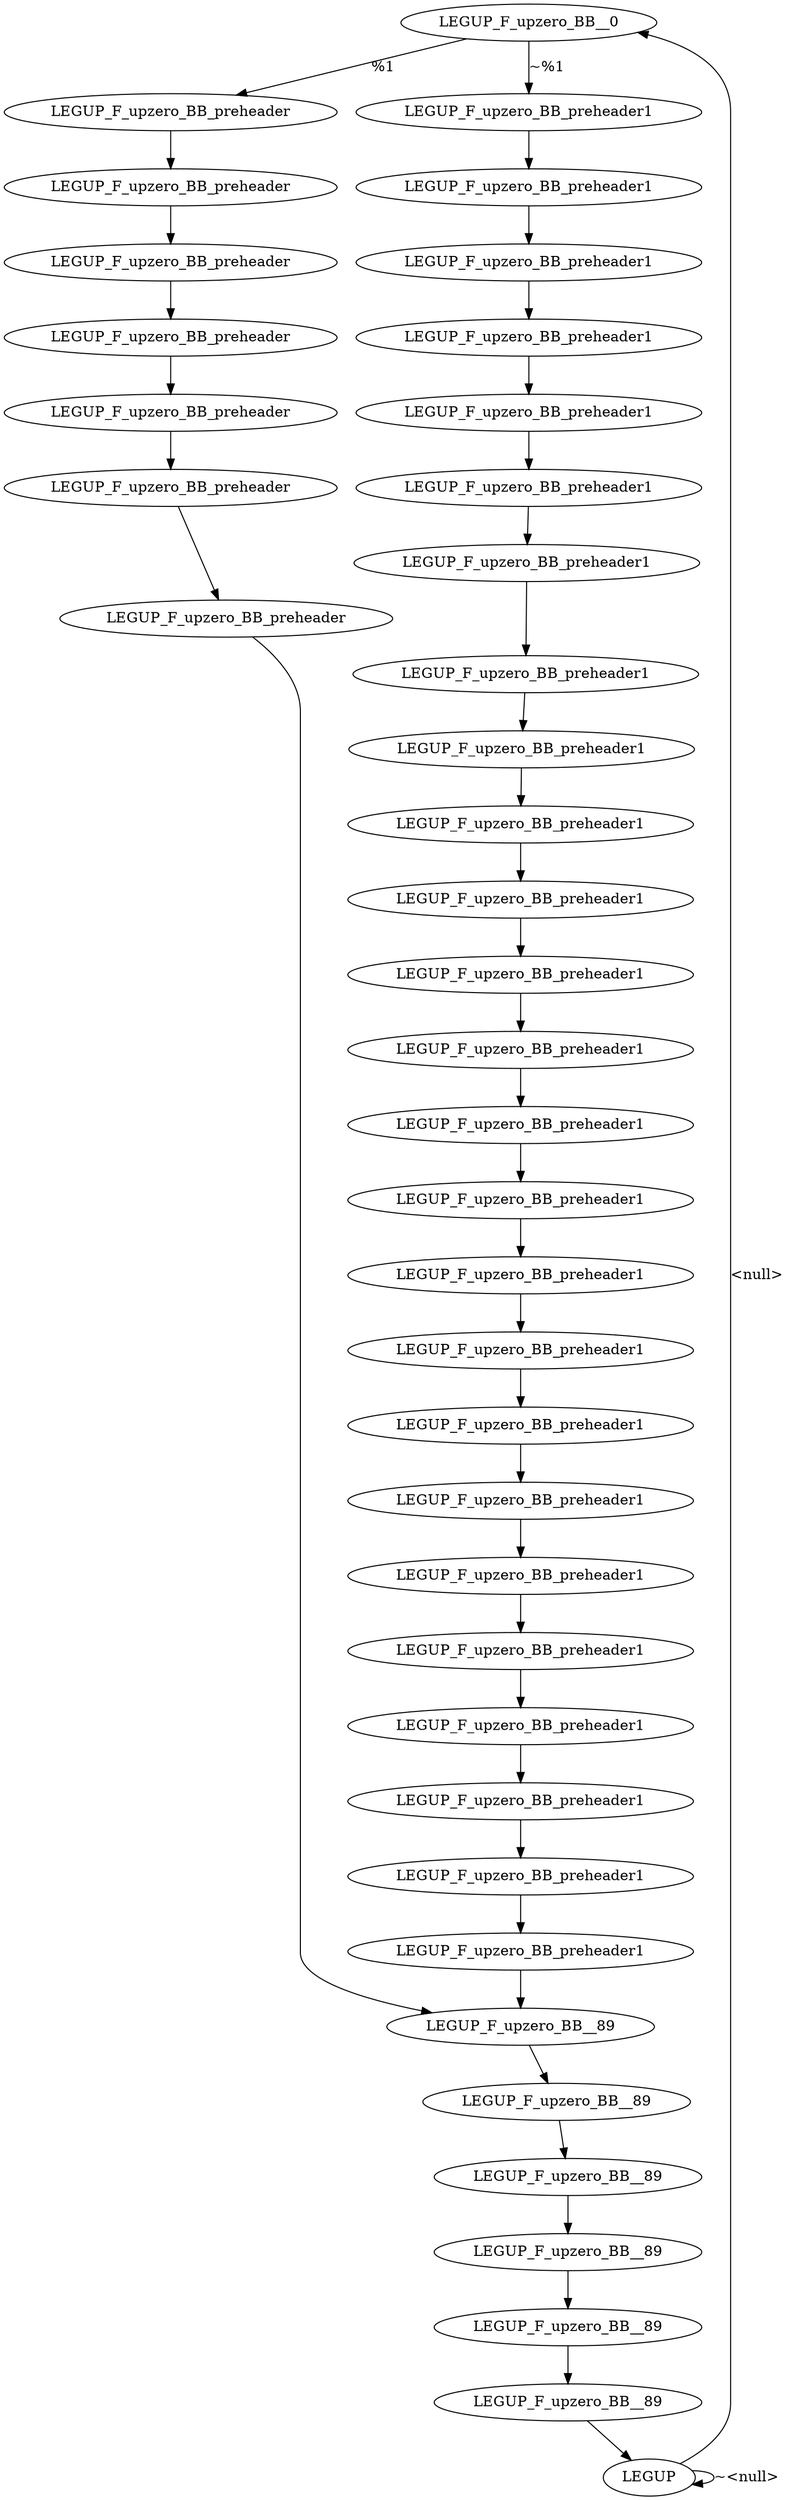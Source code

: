digraph {
Node0x4057930[label="LEGUP_F_upzero_BB__0"];
Node0x4077420[label="LEGUP"];
Node0x4077420 -> Node0x4057930[label="<null>"];
Node0x4077420 -> Node0x4077420[label="~<null>"];
Node0x407a930[label="LEGUP_F_upzero_BB_preheader"];
Node0x4057930 -> Node0x407a930[label="%1"];
Node0x4057a00[label="LEGUP_F_upzero_BB_preheader1"];
Node0x4057930 -> Node0x4057a00[label="~%1"];
Node0x4057ad0[label="LEGUP_F_upzero_BB_preheader1"];
Node0x4057a00 -> Node0x4057ad0;
Node0x4057ba0[label="LEGUP_F_upzero_BB_preheader1"];
Node0x4057ad0 -> Node0x4057ba0;
Node0x4057c70[label="LEGUP_F_upzero_BB_preheader1"];
Node0x4057ba0 -> Node0x4057c70;
Node0x4057d40[label="LEGUP_F_upzero_BB_preheader1"];
Node0x4057c70 -> Node0x4057d40;
Node0x4057e50[label="LEGUP_F_upzero_BB_preheader1"];
Node0x4057d40 -> Node0x4057e50;
Node0x4057f60[label="LEGUP_F_upzero_BB_preheader1"];
Node0x4057e50 -> Node0x4057f60;
Node0x40795d0[label="LEGUP_F_upzero_BB_preheader1"];
Node0x4057f60 -> Node0x40795d0;
Node0x40796e0[label="LEGUP_F_upzero_BB_preheader1"];
Node0x40795d0 -> Node0x40796e0;
Node0x40797f0[label="LEGUP_F_upzero_BB_preheader1"];
Node0x40796e0 -> Node0x40797f0;
Node0x4079900[label="LEGUP_F_upzero_BB_preheader1"];
Node0x40797f0 -> Node0x4079900;
Node0x4079a10[label="LEGUP_F_upzero_BB_preheader1"];
Node0x4079900 -> Node0x4079a10;
Node0x4079b20[label="LEGUP_F_upzero_BB_preheader1"];
Node0x4079a10 -> Node0x4079b20;
Node0x4079c30[label="LEGUP_F_upzero_BB_preheader1"];
Node0x4079b20 -> Node0x4079c30;
Node0x4079d40[label="LEGUP_F_upzero_BB_preheader1"];
Node0x4079c30 -> Node0x4079d40;
Node0x4079e50[label="LEGUP_F_upzero_BB_preheader1"];
Node0x4079d40 -> Node0x4079e50;
Node0x4079f60[label="LEGUP_F_upzero_BB_preheader1"];
Node0x4079e50 -> Node0x4079f60;
Node0x407a070[label="LEGUP_F_upzero_BB_preheader1"];
Node0x4079f60 -> Node0x407a070;
Node0x407a180[label="LEGUP_F_upzero_BB_preheader1"];
Node0x407a070 -> Node0x407a180;
Node0x407a290[label="LEGUP_F_upzero_BB_preheader1"];
Node0x407a180 -> Node0x407a290;
Node0x407a3a0[label="LEGUP_F_upzero_BB_preheader1"];
Node0x407a290 -> Node0x407a3a0;
Node0x407a530[label="LEGUP_F_upzero_BB_preheader1"];
Node0x407a3a0 -> Node0x407a530;
Node0x407a600[label="LEGUP_F_upzero_BB_preheader1"];
Node0x407a530 -> Node0x407a600;
Node0x407a710[label="LEGUP_F_upzero_BB_preheader1"];
Node0x407a600 -> Node0x407a710;
Node0x407a820[label="LEGUP_F_upzero_BB_preheader1"];
Node0x407a710 -> Node0x407a820;
Node0x407b0a0[label="LEGUP_F_upzero_BB__89"];
Node0x407a820 -> Node0x407b0a0;
Node0x407aa40[label="LEGUP_F_upzero_BB_preheader"];
Node0x407a930 -> Node0x407aa40;
Node0x407ab50[label="LEGUP_F_upzero_BB_preheader"];
Node0x407aa40 -> Node0x407ab50;
Node0x407ac60[label="LEGUP_F_upzero_BB_preheader"];
Node0x407ab50 -> Node0x407ac60;
Node0x407ad70[label="LEGUP_F_upzero_BB_preheader"];
Node0x407ac60 -> Node0x407ad70;
Node0x407ae80[label="LEGUP_F_upzero_BB_preheader"];
Node0x407ad70 -> Node0x407ae80;
Node0x407af90[label="LEGUP_F_upzero_BB_preheader"];
Node0x407ae80 -> Node0x407af90;
Node0x407af90 -> Node0x407b0a0;
Node0x407b1b0[label="LEGUP_F_upzero_BB__89"];
Node0x407b0a0 -> Node0x407b1b0;
Node0x407b2c0[label="LEGUP_F_upzero_BB__89"];
Node0x407b1b0 -> Node0x407b2c0;
Node0x407b3d0[label="LEGUP_F_upzero_BB__89"];
Node0x407b2c0 -> Node0x407b3d0;
Node0x407b4e0[label="LEGUP_F_upzero_BB__89"];
Node0x407b3d0 -> Node0x407b4e0;
Node0x407b5f0[label="LEGUP_F_upzero_BB__89"];
Node0x407b4e0 -> Node0x407b5f0;
Node0x407b5f0 -> Node0x4077420;
}
